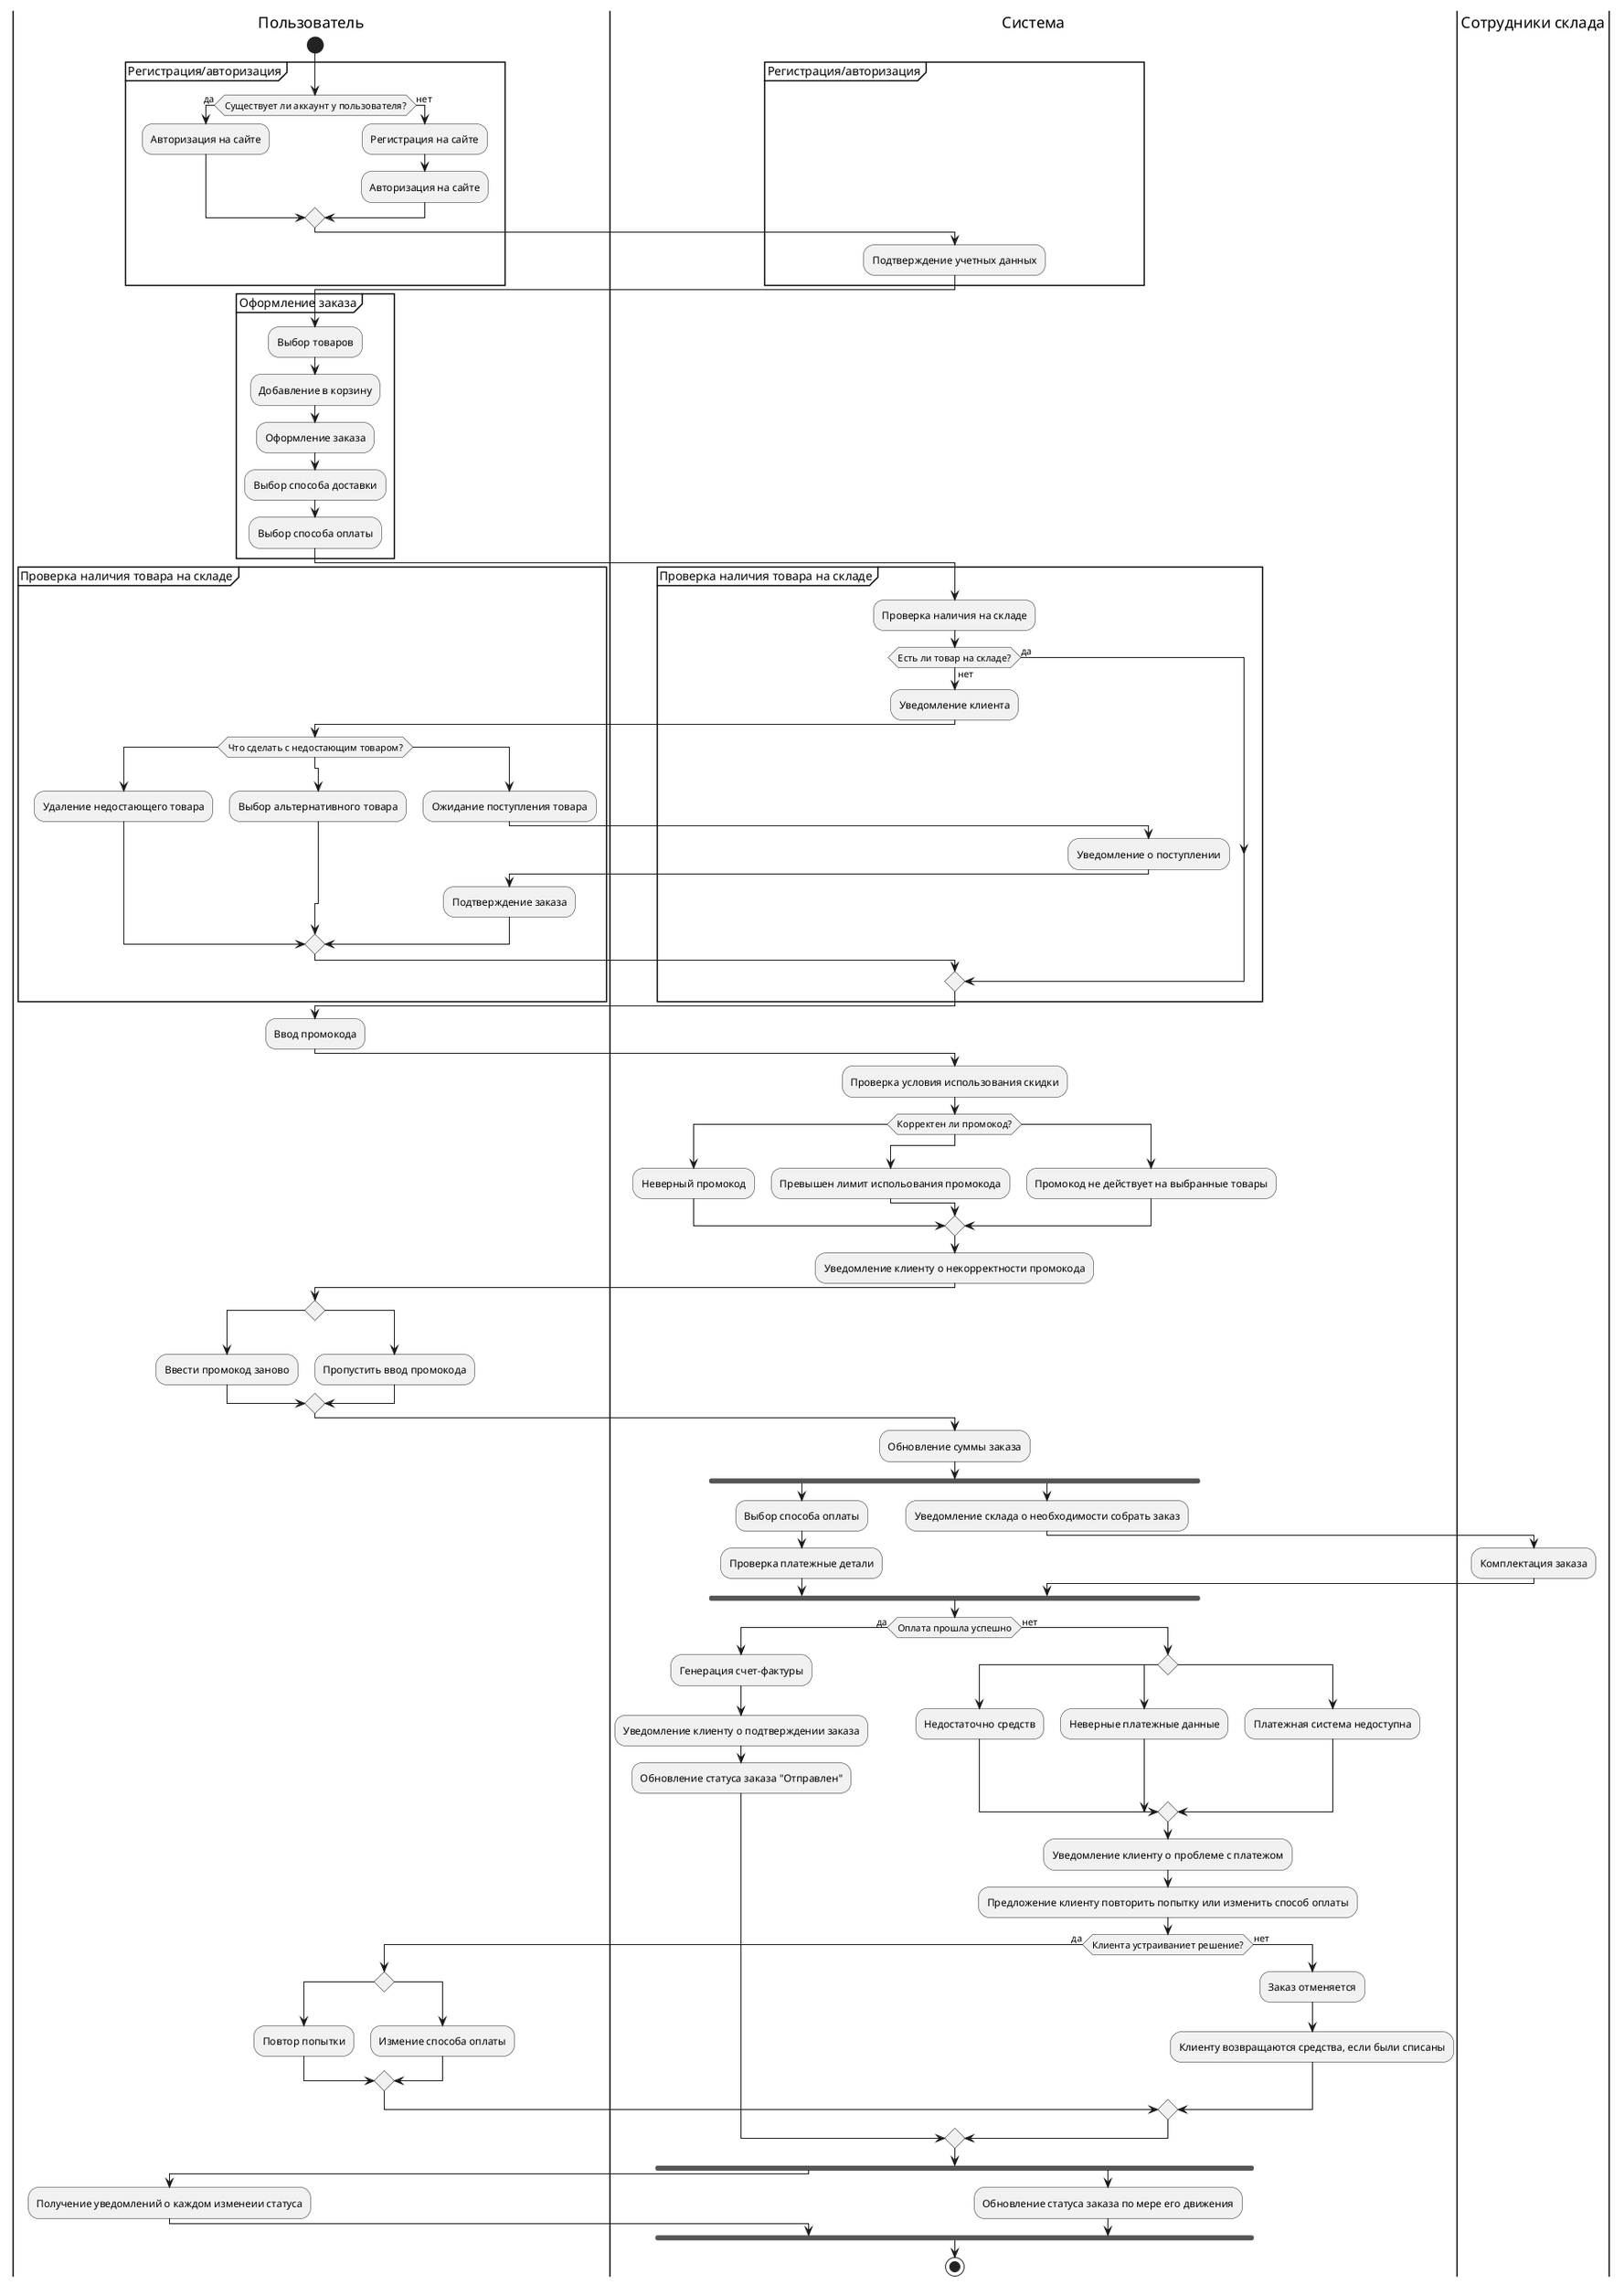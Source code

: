 @startuml
|Пользователь|
start
partition Регистрация/авторизация {
    if (Существует ли аккаунт у пользователя?) then(да)
            :Авторизация на сайте;
        else (нет)
        :Регистрация на сайте;
        :Авторизация на сайте;
    endif
    |Система|
        :Подтверждение учетных данных;
}
partition Оформление заказа {
    |Пользователь|
    :Выбор товаров;
    :Добавление в корзину;
    :Оформление заказа;
    :Выбор способа доставки;
    :Выбор способа оплаты;
}
partition Проверка наличия товара на складе {
    |Система|
    :Проверка наличия на складе;
    if (Есть ли товар на складе?) then(да)
        else (нет)
        :Уведомление клиента;
        |Пользователь|
        switch (Что сделать с недостающим товаром?) 
        case ( )
            :Удаление недостающего товара;
        case ( )
            :Выбор альтернативного товара;
        case ( )
            :Ожидание поступления товара;
            |Система|
            :Уведомление о поступлении;
            |Пользователь|
            :Подтверждение заказа;
        endswitch
            endif
}
    |Пользователь|
    :Ввод промокода;
    |Система|
    :Проверка условия использования скидки;
    switch (Корректен ли промокод?) 
        case ( )
            :Неверный промокод;
        case ( )
            :Превышен лимит испольования промокода;
        case ( )
            :Промокод не действует на выбранные товары;    
        endswitch
    :Уведомление клиенту о некорректности промокода;
    |Пользователь|
    switch ( ) 
        case ( )
            :Ввести промокод заново;
        case ( )
            :Пропустить ввод промокода;
    endswitch        
    |Система|        
    :Обновление суммы заказа;
    fork
    :Выбор способа оплаты;
    |Система|
    :Проверка платежные детали;
    fork again
    |Система|
    :Уведомление склада о необходимости собрать заказ;
    |Сотрудники склада|
    :Комплектация заказа;
    |Система|
    end fork
    |Система|
if (Оплата прошла успешно) then(да)
    :Генерация счет-фактуры;
    :Уведомление клиенту о подтверждении заказа;
    :Обновление статуса заказа "Отправлен";
        else (нет)
         switch ( ) 
        case ( )
            :Недостаточно средств;
        case ( )
            :Неверные платежные данные;
        case ( )
            :Платежная система недоступна;
        endswitch
        :Уведомление клиенту о проблеме с платежом;
        :Предложение клиенту повторить попытку или изменить способ оплаты;
        if (Клиента устраиваниет решение?) then(да)
    |Пользователь|
    switch ( ) 
        case ( )
            :Повтор попытки;
        case ( )
            :Измение способа оплаты;
        endswitch
        else (нет)
        |Система|
        :Заказ отменяется;
        :Клиенту возвращаются средства, если были списаны;
    endif
    endif
   fork
    |Пользователь|
    :Получение уведомлений о каждом изменеии статуса;
    fork again
    |Система|
    :Обновление статуса заказа по мере его движения;
    end fork
    stop
